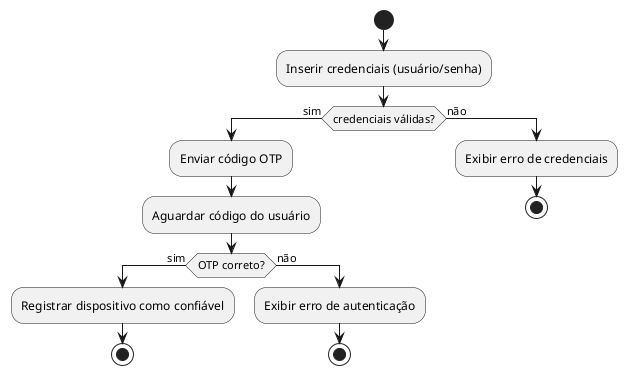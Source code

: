 @startuml ActivityDiagram
start
:Inserir credenciais (usuário/senha);
if (credenciais válidas?) then (sim)
:Enviar código OTP;
:Aguardar código do usuário;
if (OTP correto?) then (sim)
:Registrar dispositivo como confiável;
stop
else (não)
:Exibir erro de autenticação;
stop
endif
else (não)
:Exibir erro de credenciais;
stop
endif
@enduml